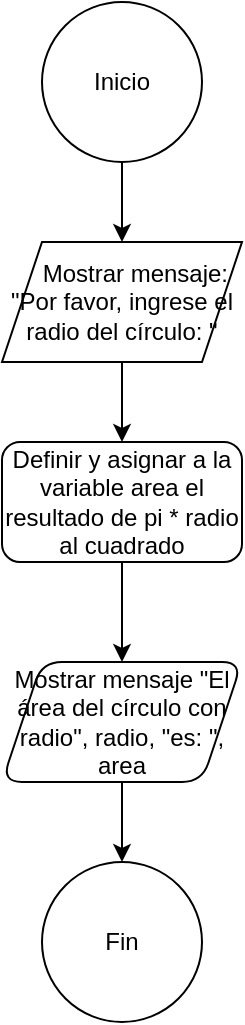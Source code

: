 <mxfile version="24.8.4">
  <diagram id="C5RBs43oDa-KdzZeNtuy" name="Page-1">
    <mxGraphModel dx="1434" dy="746" grid="1" gridSize="10" guides="1" tooltips="1" connect="1" arrows="1" fold="1" page="1" pageScale="1" pageWidth="827" pageHeight="1169" math="0" shadow="0">
      <root>
        <mxCell id="WIyWlLk6GJQsqaUBKTNV-0" />
        <mxCell id="WIyWlLk6GJQsqaUBKTNV-1" parent="WIyWlLk6GJQsqaUBKTNV-0" />
        <mxCell id="wUEyeccG8EV7afxbqpZ7-2" style="edgeStyle=orthogonalEdgeStyle;rounded=0;orthogonalLoop=1;jettySize=auto;html=1;exitX=0.5;exitY=1;exitDx=0;exitDy=0;" edge="1" parent="WIyWlLk6GJQsqaUBKTNV-1" source="wUEyeccG8EV7afxbqpZ7-0" target="wUEyeccG8EV7afxbqpZ7-1">
          <mxGeometry relative="1" as="geometry" />
        </mxCell>
        <mxCell id="wUEyeccG8EV7afxbqpZ7-0" value="Inicio" style="ellipse;whiteSpace=wrap;html=1;aspect=fixed;" vertex="1" parent="WIyWlLk6GJQsqaUBKTNV-1">
          <mxGeometry x="360" y="20" width="80" height="80" as="geometry" />
        </mxCell>
        <mxCell id="wUEyeccG8EV7afxbqpZ7-6" value="" style="edgeStyle=orthogonalEdgeStyle;rounded=0;orthogonalLoop=1;jettySize=auto;html=1;" edge="1" parent="WIyWlLk6GJQsqaUBKTNV-1" source="wUEyeccG8EV7afxbqpZ7-1" target="wUEyeccG8EV7afxbqpZ7-5">
          <mxGeometry relative="1" as="geometry" />
        </mxCell>
        <mxCell id="wUEyeccG8EV7afxbqpZ7-1" value="&lt;div&gt;&amp;nbsp; &amp;nbsp; Mostrar mensaje: &quot;Por favor, ingrese el radio del círculo: &quot;&lt;/div&gt;" style="shape=parallelogram;perimeter=parallelogramPerimeter;whiteSpace=wrap;html=1;fixedSize=1;" vertex="1" parent="WIyWlLk6GJQsqaUBKTNV-1">
          <mxGeometry x="340" y="140" width="120" height="60" as="geometry" />
        </mxCell>
        <mxCell id="wUEyeccG8EV7afxbqpZ7-8" value="" style="edgeStyle=orthogonalEdgeStyle;rounded=0;orthogonalLoop=1;jettySize=auto;html=1;" edge="1" parent="WIyWlLk6GJQsqaUBKTNV-1" source="wUEyeccG8EV7afxbqpZ7-5" target="wUEyeccG8EV7afxbqpZ7-7">
          <mxGeometry relative="1" as="geometry" />
        </mxCell>
        <mxCell id="wUEyeccG8EV7afxbqpZ7-5" value="Definir y asignar a la variable area el resultado de pi * radio al cuadrado" style="rounded=1;whiteSpace=wrap;html=1;" vertex="1" parent="WIyWlLk6GJQsqaUBKTNV-1">
          <mxGeometry x="340" y="240" width="120" height="60" as="geometry" />
        </mxCell>
        <mxCell id="wUEyeccG8EV7afxbqpZ7-10" value="" style="edgeStyle=orthogonalEdgeStyle;rounded=0;orthogonalLoop=1;jettySize=auto;html=1;" edge="1" parent="WIyWlLk6GJQsqaUBKTNV-1" source="wUEyeccG8EV7afxbqpZ7-7" target="wUEyeccG8EV7afxbqpZ7-9">
          <mxGeometry relative="1" as="geometry" />
        </mxCell>
        <mxCell id="wUEyeccG8EV7afxbqpZ7-7" value="Mostrar mensaje &quot;El área del círculo con radio&quot;, radio, &quot;es: &quot;, area" style="shape=parallelogram;perimeter=parallelogramPerimeter;whiteSpace=wrap;html=1;fixedSize=1;rounded=1;" vertex="1" parent="WIyWlLk6GJQsqaUBKTNV-1">
          <mxGeometry x="340" y="350" width="120" height="60" as="geometry" />
        </mxCell>
        <mxCell id="wUEyeccG8EV7afxbqpZ7-9" value="Fin" style="ellipse;whiteSpace=wrap;html=1;rounded=1;" vertex="1" parent="WIyWlLk6GJQsqaUBKTNV-1">
          <mxGeometry x="360" y="450" width="80" height="80" as="geometry" />
        </mxCell>
      </root>
    </mxGraphModel>
  </diagram>
</mxfile>

